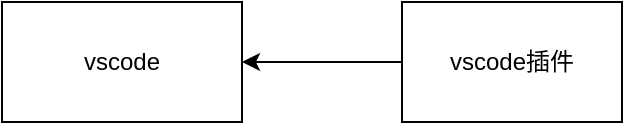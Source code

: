 <mxfile version="13.0.9">
    <diagram id="bWG0an7Rwpz7gH9w4OP2" name="Page-1">
        <mxGraphModel dx="882" dy="582" grid="1" gridSize="10" guides="1" tooltips="1" connect="1" arrows="1" fold="1" page="1" pageScale="1" pageWidth="827" pageHeight="1169" math="0" shadow="0">
            <root>
                <mxCell id="0"/>
                <mxCell id="1" parent="0"/>
                <mxCell id="2" value="vscode" style="rounded=0;whiteSpace=wrap;html=1;" parent="1" vertex="1">
                    <mxGeometry x="240" y="200" width="120" height="60" as="geometry"/>
                </mxCell>
                <mxCell id="5" style="edgeStyle=orthogonalEdgeStyle;rounded=0;orthogonalLoop=1;jettySize=auto;html=1;exitX=0;exitY=0.5;exitDx=0;exitDy=0;entryX=1;entryY=0.5;entryDx=0;entryDy=0;" edge="1" parent="1" source="4" target="2">
                    <mxGeometry relative="1" as="geometry"/>
                </mxCell>
                <mxCell id="4" value="vscode插件" style="rounded=0;whiteSpace=wrap;html=1;" vertex="1" parent="1">
                    <mxGeometry x="440" y="200" width="110" height="60" as="geometry"/>
                </mxCell>
            </root>
        </mxGraphModel>
    </diagram>
</mxfile>